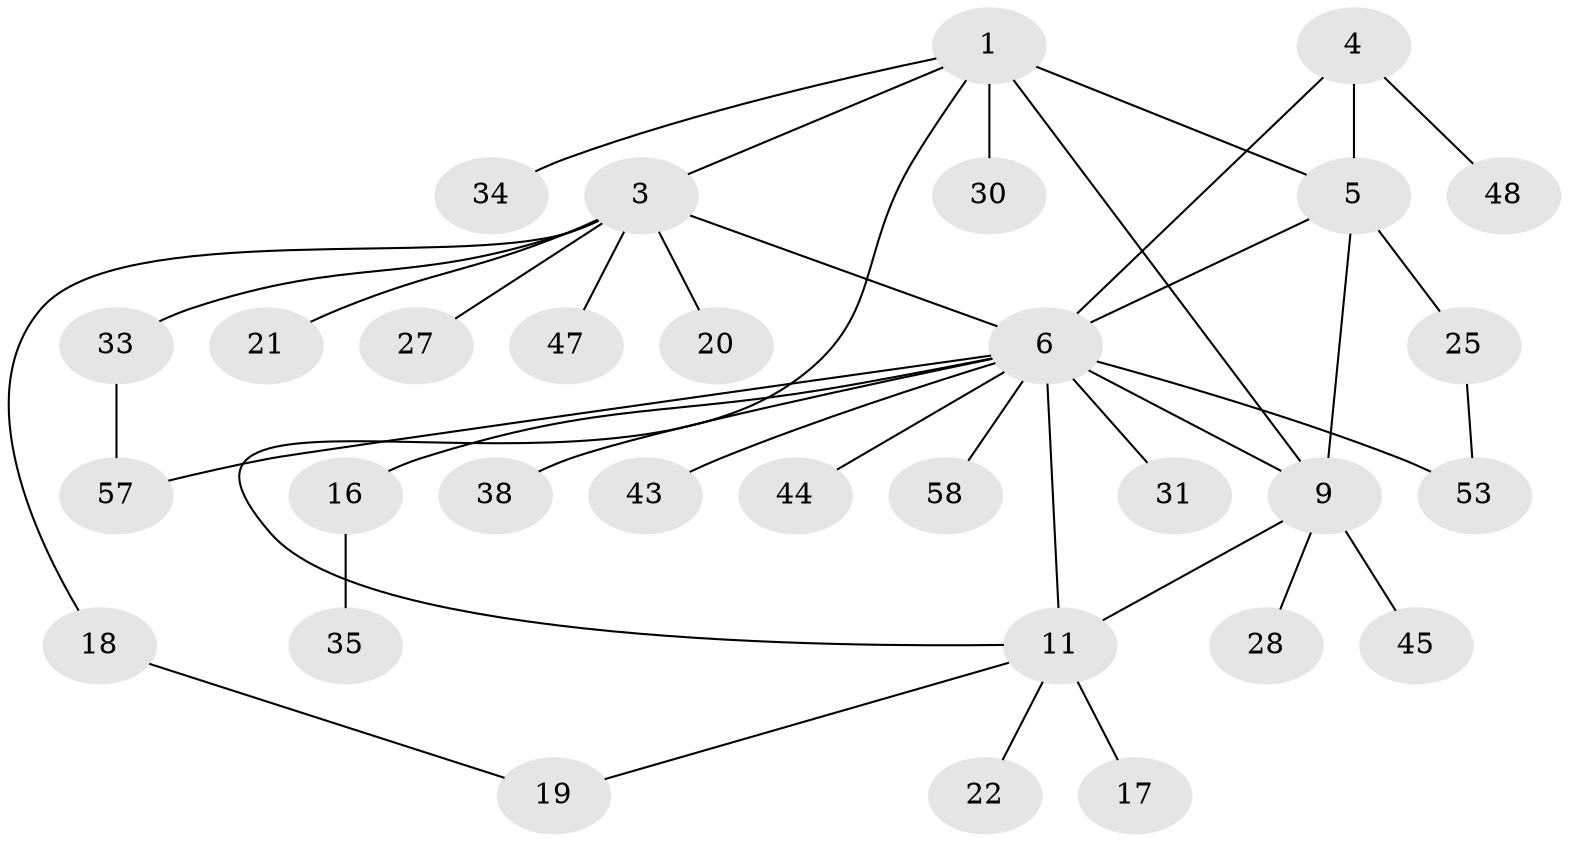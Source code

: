 // original degree distribution, {4: 0.06349206349206349, 5: 0.09523809523809523, 9: 0.015873015873015872, 11: 0.015873015873015872, 7: 0.031746031746031744, 8: 0.031746031746031744, 2: 0.1746031746031746, 1: 0.5555555555555556, 3: 0.015873015873015872}
// Generated by graph-tools (version 1.1) at 2025/19/03/04/25 18:19:46]
// undirected, 31 vertices, 39 edges
graph export_dot {
graph [start="1"]
  node [color=gray90,style=filled];
  1 [super="+8+2"];
  3;
  4 [super="+63+40"];
  5 [super="+49+50+7"];
  6 [super="+14+10+29"];
  9 [super="+46+13"];
  11 [super="+12"];
  16;
  17;
  18;
  19;
  20;
  21;
  22;
  25;
  27 [super="+42"];
  28;
  30;
  31;
  33 [super="+54+51+41"];
  34;
  35;
  38;
  43;
  44;
  45;
  47;
  48;
  53;
  57;
  58;
  1 -- 3 [weight=2];
  1 -- 9 [weight=3];
  1 -- 34;
  1 -- 5;
  1 -- 30;
  1 -- 11;
  3 -- 6;
  3 -- 18;
  3 -- 20;
  3 -- 21;
  3 -- 27;
  3 -- 33;
  3 -- 47;
  4 -- 5;
  4 -- 6;
  4 -- 48;
  5 -- 6;
  5 -- 9;
  5 -- 25;
  6 -- 31;
  6 -- 44;
  6 -- 53;
  6 -- 57;
  6 -- 58;
  6 -- 16;
  6 -- 38;
  6 -- 43;
  6 -- 11 [weight=3];
  6 -- 9 [weight=3];
  9 -- 11;
  9 -- 28;
  9 -- 45;
  11 -- 17;
  11 -- 22;
  11 -- 19;
  16 -- 35;
  18 -- 19;
  25 -- 53;
  33 -- 57;
}
